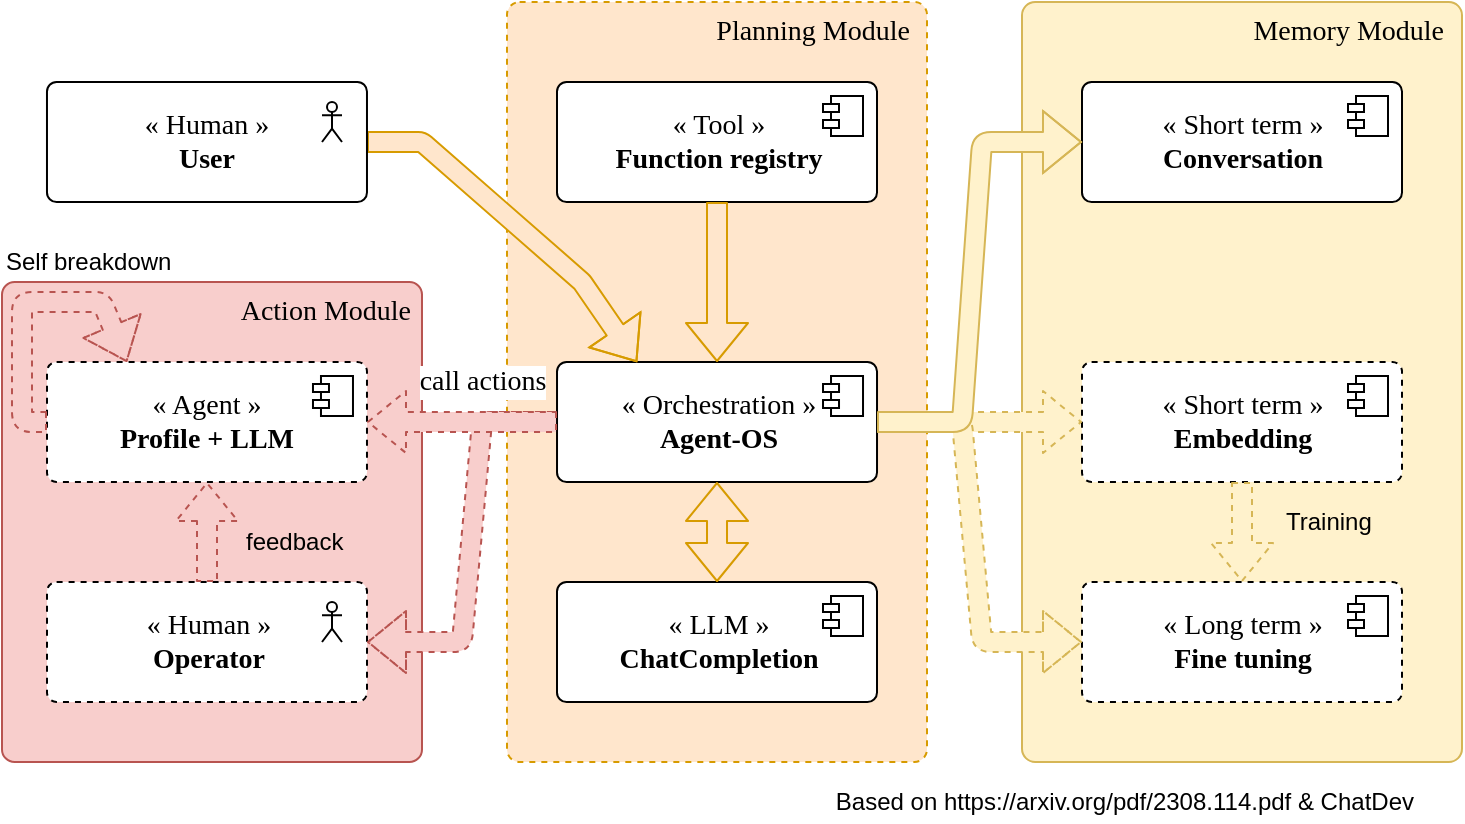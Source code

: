 <mxfile version="14.1.8" type="device"><diagram id="KKjEytpMsuTOIKqDmaXg" name="AgentOS"><mxGraphModel dx="1018" dy="676" grid="1" gridSize="10" guides="1" tooltips="1" connect="1" arrows="1" fold="1" page="1" pageScale="1" pageWidth="827" pageHeight="1169" math="0" shadow="0"><root><mxCell id="0"/><mxCell id="1" parent="0"/><mxCell id="NriBAR6Cuu2IPYaDLODj-8" value="Planning Module&amp;nbsp;&amp;nbsp;" style="rounded=1;whiteSpace=wrap;html=1;dashed=1;verticalAlign=top;align=right;fontSize=14;fontFamily=Lexend;arcSize=3;fontSource=https%3A%2F%2Ffonts.googleapis.com%2Fcss%3Ffamily%3DLexend;fillColor=#ffe6cc;strokeColor=#d79b00;" parent="1" vertex="1"><mxGeometry x="272.5" y="70" width="210" height="380" as="geometry"/></mxCell><mxCell id="NriBAR6Cuu2IPYaDLODj-9" value="« Orchestration »&lt;br style=&quot;font-size: 14px&quot;&gt;&lt;b style=&quot;font-size: 14px&quot;&gt;Agent-OS&lt;/b&gt;" style="html=1;dropTarget=0;fontSize=14;fontFamily=Cabin;rounded=1;arcSize=8;fontSource=https%3A%2F%2Ffonts.googleapis.com%2Fcss%3Ffamily%3DCabin;" parent="1" vertex="1"><mxGeometry x="297.51" y="250" width="160" height="60" as="geometry"/></mxCell><mxCell id="NriBAR6Cuu2IPYaDLODj-10" value="" style="shape=component;jettyWidth=8;jettyHeight=4;fontSize=14;fontFamily=Cabin;fontSource=https%3A%2F%2Ffonts.googleapis.com%2Fcss%3Ffamily%3DCabin;" parent="NriBAR6Cuu2IPYaDLODj-9" vertex="1"><mxGeometry x="1" width="20" height="20" relative="1" as="geometry"><mxPoint x="-27" y="7" as="offset"/></mxGeometry></mxCell><mxCell id="NriBAR6Cuu2IPYaDLODj-14" value="Action Module&amp;nbsp;" style="rounded=1;whiteSpace=wrap;html=1;verticalAlign=top;align=right;fontSize=14;fontFamily=Lexend;arcSize=3;fontSource=https%3A%2F%2Ffonts.googleapis.com%2Fcss%3Ffamily%3DLexend;fillColor=#f8cecc;strokeColor=#b85450;" parent="1" vertex="1"><mxGeometry x="20" y="210" width="210" height="240" as="geometry"/></mxCell><mxCell id="NriBAR6Cuu2IPYaDLODj-15" value="« Human »&lt;br style=&quot;font-size: 14px&quot;&gt;&lt;b style=&quot;font-size: 14px&quot;&gt;Operator&lt;/b&gt;" style="html=1;dropTarget=0;fontSize=14;fontFamily=Cabin;rounded=1;arcSize=8;fontSource=https%3A%2F%2Ffonts.googleapis.com%2Fcss%3Ffamily%3DCabin;dashed=1;" parent="1" vertex="1"><mxGeometry x="42.5" y="360" width="160" height="60" as="geometry"/></mxCell><mxCell id="NriBAR6Cuu2IPYaDLODj-17" value="« Agent »&lt;br&gt;&lt;b&gt;Profile + LLM&lt;/b&gt;" style="html=1;dropTarget=0;fontSize=14;fontFamily=Cabin;rounded=1;arcSize=8;fontSource=https%3A%2F%2Ffonts.googleapis.com%2Fcss%3Ffamily%3DCabin;dashed=1;" parent="1" vertex="1"><mxGeometry x="42.5" y="250" width="159.99" height="60" as="geometry"/></mxCell><mxCell id="NriBAR6Cuu2IPYaDLODj-18" value="" style="shape=component;jettyWidth=8;jettyHeight=4;fontSize=14;fontFamily=Cabin;fontSource=https%3A%2F%2Ffonts.googleapis.com%2Fcss%3Ffamily%3DCabin;" parent="NriBAR6Cuu2IPYaDLODj-17" vertex="1"><mxGeometry x="1" width="20" height="20" relative="1" as="geometry"><mxPoint x="-27" y="7" as="offset"/></mxGeometry></mxCell><mxCell id="NriBAR6Cuu2IPYaDLODj-19" value="" style="shape=flexArrow;endArrow=none;html=1;strokeWidth=1;strokeColor=#b85450;fontSize=14;fontFamily=Cabin;fillColor=#f8cecc;fontSource=https%3A%2F%2Ffonts.googleapis.com%2Fcss%3Ffamily%3DCabin;entryX=0.5;entryY=0;entryDx=0;entryDy=0;startArrow=block;endFill=0;dashed=1;" parent="1" source="NriBAR6Cuu2IPYaDLODj-17" target="NriBAR6Cuu2IPYaDLODj-15" edge="1"><mxGeometry width="50" height="50" relative="1" as="geometry"><mxPoint x="125.006" y="470" as="sourcePoint"/><mxPoint x="125.01" y="410" as="targetPoint"/><Array as="points"/></mxGeometry></mxCell><mxCell id="NriBAR6Cuu2IPYaDLODj-22" value="Memory Module&amp;nbsp;&amp;nbsp;" style="rounded=1;whiteSpace=wrap;html=1;verticalAlign=top;align=right;fontSize=14;fontFamily=Lexend;arcSize=3;fontSource=https%3A%2F%2Ffonts.googleapis.com%2Fcss%3Ffamily%3DLexend;fillColor=#fff2cc;strokeColor=#d6b656;" parent="1" vertex="1"><mxGeometry x="530" y="70" width="220" height="380" as="geometry"/></mxCell><mxCell id="NriBAR6Cuu2IPYaDLODj-23" value="« Short term »&lt;br style=&quot;font-size: 14px&quot;&gt;&lt;b style=&quot;font-size: 14px&quot;&gt;Embedding&lt;/b&gt;" style="html=1;dropTarget=0;fontSize=14;fontFamily=Cabin;rounded=1;arcSize=8;fontSource=https%3A%2F%2Ffonts.googleapis.com%2Fcss%3Ffamily%3DCabin;dashed=1;" parent="1" vertex="1"><mxGeometry x="560" y="250" width="160" height="60" as="geometry"/></mxCell><mxCell id="NriBAR6Cuu2IPYaDLODj-24" value="" style="shape=component;jettyWidth=8;jettyHeight=4;fontSize=14;fontFamily=Cabin;fontSource=https%3A%2F%2Ffonts.googleapis.com%2Fcss%3Ffamily%3DCabin;" parent="NriBAR6Cuu2IPYaDLODj-23" vertex="1"><mxGeometry x="1" width="20" height="20" relative="1" as="geometry"><mxPoint x="-27" y="7" as="offset"/></mxGeometry></mxCell><mxCell id="NriBAR6Cuu2IPYaDLODj-34" value="Based on&amp;nbsp;https://arxiv.org/pdf/2308.114.pdf &amp;amp; ChatDev" style="text;html=1;strokeColor=none;fillColor=none;align=right;verticalAlign=middle;whiteSpace=wrap;rounded=0;" parent="1" vertex="1"><mxGeometry x="390" y="460" width="337.5" height="20" as="geometry"/></mxCell><mxCell id="NriBAR6Cuu2IPYaDLODj-35" value="" style="shape=flexArrow;endArrow=classic;html=1;strokeWidth=1;strokeColor=#b85450;fontSize=14;fontFamily=Cabin;fillColor=#f8cecc;fontSource=https%3A%2F%2Ffonts.googleapis.com%2Fcss%3Ffamily%3DCabin;dashed=1;" parent="1" source="NriBAR6Cuu2IPYaDLODj-9" target="NriBAR6Cuu2IPYaDLODj-15" edge="1"><mxGeometry width="50" height="50" relative="1" as="geometry"><mxPoint x="467.51" y="300" as="sourcePoint"/><mxPoint x="550" y="300" as="targetPoint"/><Array as="points"><mxPoint x="260" y="280"/><mxPoint x="250" y="390"/></Array></mxGeometry></mxCell><mxCell id="NriBAR6Cuu2IPYaDLODj-38" value="« Long term »&lt;br style=&quot;font-size: 14px&quot;&gt;&lt;b style=&quot;font-size: 14px&quot;&gt;Fine tuning&lt;/b&gt;" style="html=1;dropTarget=0;fontSize=14;fontFamily=Cabin;rounded=1;arcSize=8;fontSource=https%3A%2F%2Ffonts.googleapis.com%2Fcss%3Ffamily%3DCabin;dashed=1;" parent="1" vertex="1"><mxGeometry x="560" y="360" width="160" height="60" as="geometry"/></mxCell><mxCell id="NriBAR6Cuu2IPYaDLODj-39" value="" style="shape=component;jettyWidth=8;jettyHeight=4;fontSize=14;fontFamily=Cabin;fontSource=https%3A%2F%2Ffonts.googleapis.com%2Fcss%3Ffamily%3DCabin;" parent="NriBAR6Cuu2IPYaDLODj-38" vertex="1"><mxGeometry x="1" width="20" height="20" relative="1" as="geometry"><mxPoint x="-27" y="7" as="offset"/></mxGeometry></mxCell><mxCell id="I7Vsw4wg8cfx2XiglMDn-1" value="" style="shape=flexArrow;endArrow=classic;html=1;strokeWidth=1;strokeColor=#d6b656;fontSize=14;fontFamily=Cabin;fillColor=#fff2cc;fontSource=https%3A%2F%2Ffonts.googleapis.com%2Fcss%3Ffamily%3DCabin;exitX=0.5;exitY=1;exitDx=0;exitDy=0;dashed=1;" parent="1" source="NriBAR6Cuu2IPYaDLODj-23" target="NriBAR6Cuu2IPYaDLODj-38" edge="1"><mxGeometry width="50" height="50" relative="1" as="geometry"><mxPoint x="1139.997" y="330" as="sourcePoint"/><mxPoint x="1140" y="360" as="targetPoint"/><Array as="points"/></mxGeometry></mxCell><mxCell id="I7Vsw4wg8cfx2XiglMDn-2" value="Training" style="text;html=1;strokeColor=none;fillColor=none;align=left;verticalAlign=middle;whiteSpace=wrap;rounded=0;" parent="1" vertex="1"><mxGeometry x="660" y="320" width="90" height="20" as="geometry"/></mxCell><mxCell id="I7Vsw4wg8cfx2XiglMDn-3" value="" style="shape=flexArrow;endArrow=classic;html=1;strokeWidth=1;strokeColor=#b85450;fontSize=14;fontFamily=Cabin;fillColor=#f8cecc;fontSource=https%3A%2F%2Ffonts.googleapis.com%2Fcss%3Ffamily%3DCabin;entryX=0.25;entryY=0;entryDx=0;entryDy=0;exitX=0;exitY=0.5;exitDx=0;exitDy=0;dashed=1;" parent="1" source="NriBAR6Cuu2IPYaDLODj-17" target="NriBAR6Cuu2IPYaDLODj-17" edge="1"><mxGeometry width="50" height="50" relative="1" as="geometry"><mxPoint x="32.5" y="150" as="sourcePoint"/><mxPoint x="114.99" y="150" as="targetPoint"/><Array as="points"><mxPoint x="30" y="280"/><mxPoint x="30" y="220"/><mxPoint x="70" y="220"/></Array></mxGeometry></mxCell><mxCell id="I7Vsw4wg8cfx2XiglMDn-4" value="Self breakdown" style="text;html=1;strokeColor=none;fillColor=none;align=left;verticalAlign=middle;whiteSpace=wrap;rounded=0;" parent="1" vertex="1"><mxGeometry x="20" y="190" width="90" height="20" as="geometry"/></mxCell><mxCell id="I7Vsw4wg8cfx2XiglMDn-5" value="feedback" style="text;html=1;strokeColor=none;fillColor=none;align=left;verticalAlign=middle;whiteSpace=wrap;rounded=0;" parent="1" vertex="1"><mxGeometry x="140" y="330" width="90" height="20" as="geometry"/></mxCell><mxCell id="2AzZhbxETrJFGER5RwOO-1" value="« Tool »&lt;br style=&quot;font-size: 14px&quot;&gt;&lt;b style=&quot;font-size: 14px&quot;&gt;Function registry&lt;/b&gt;" style="html=1;dropTarget=0;fontSize=14;fontFamily=Cabin;rounded=1;arcSize=8;fontSource=https%3A%2F%2Ffonts.googleapis.com%2Fcss%3Ffamily%3DCabin;" vertex="1" parent="1"><mxGeometry x="297.5" y="110" width="160" height="60" as="geometry"/></mxCell><mxCell id="2AzZhbxETrJFGER5RwOO-2" value="" style="shape=component;jettyWidth=8;jettyHeight=4;fontSize=14;fontFamily=Cabin;fontSource=https%3A%2F%2Ffonts.googleapis.com%2Fcss%3Ffamily%3DCabin;" vertex="1" parent="2AzZhbxETrJFGER5RwOO-1"><mxGeometry x="1" width="20" height="20" relative="1" as="geometry"><mxPoint x="-27" y="7" as="offset"/></mxGeometry></mxCell><mxCell id="2AzZhbxETrJFGER5RwOO-3" value="" style="shape=flexArrow;endArrow=classic;html=1;strokeWidth=1;strokeColor=#d79b00;fontSize=14;fontFamily=Cabin;fillColor=#ffe6cc;fontSource=https%3A%2F%2Ffonts.googleapis.com%2Fcss%3Ffamily%3DCabin;" edge="1" parent="1" source="2AzZhbxETrJFGER5RwOO-1" target="NriBAR6Cuu2IPYaDLODj-9"><mxGeometry width="50" height="50" relative="1" as="geometry"><mxPoint x="467.51" y="290" as="sourcePoint"/><mxPoint x="550" y="290" as="targetPoint"/><Array as="points"/></mxGeometry></mxCell><mxCell id="2AzZhbxETrJFGER5RwOO-4" value="« LLM »&lt;br style=&quot;font-size: 14px&quot;&gt;&lt;b&gt;ChatCompletion&lt;/b&gt;" style="html=1;dropTarget=0;fontSize=14;fontFamily=Cabin;rounded=1;arcSize=8;fontSource=https%3A%2F%2Ffonts.googleapis.com%2Fcss%3Ffamily%3DCabin;" vertex="1" parent="1"><mxGeometry x="297.5" y="360" width="160" height="60" as="geometry"/></mxCell><mxCell id="2AzZhbxETrJFGER5RwOO-5" value="" style="shape=component;jettyWidth=8;jettyHeight=4;fontSize=14;fontFamily=Cabin;fontSource=https%3A%2F%2Ffonts.googleapis.com%2Fcss%3Ffamily%3DCabin;" vertex="1" parent="2AzZhbxETrJFGER5RwOO-4"><mxGeometry x="1" width="20" height="20" relative="1" as="geometry"><mxPoint x="-27" y="7" as="offset"/></mxGeometry></mxCell><mxCell id="2AzZhbxETrJFGER5RwOO-6" value="" style="shape=flexArrow;endArrow=classic;html=1;strokeWidth=1;strokeColor=#d79b00;fontSize=14;fontFamily=Cabin;fillColor=#ffe6cc;fontSource=https%3A%2F%2Ffonts.googleapis.com%2Fcss%3Ffamily%3DCabin;startArrow=block;" edge="1" parent="1" source="NriBAR6Cuu2IPYaDLODj-9" target="2AzZhbxETrJFGER5RwOO-4"><mxGeometry width="50" height="50" relative="1" as="geometry"><mxPoint x="387.5" y="370" as="sourcePoint"/><mxPoint x="387.51" y="330" as="targetPoint"/><Array as="points"/></mxGeometry></mxCell><mxCell id="2AzZhbxETrJFGER5RwOO-7" value="« Short term »&lt;br style=&quot;font-size: 14px&quot;&gt;&lt;b style=&quot;font-size: 14px&quot;&gt;Conversation&lt;/b&gt;" style="html=1;dropTarget=0;fontSize=14;fontFamily=Cabin;rounded=1;arcSize=8;fontSource=https%3A%2F%2Ffonts.googleapis.com%2Fcss%3Ffamily%3DCabin;" vertex="1" parent="1"><mxGeometry x="560" y="110" width="160" height="60" as="geometry"/></mxCell><mxCell id="2AzZhbxETrJFGER5RwOO-8" value="" style="shape=component;jettyWidth=8;jettyHeight=4;fontSize=14;fontFamily=Cabin;fontSource=https%3A%2F%2Ffonts.googleapis.com%2Fcss%3Ffamily%3DCabin;" vertex="1" parent="2AzZhbxETrJFGER5RwOO-7"><mxGeometry x="1" width="20" height="20" relative="1" as="geometry"><mxPoint x="-27" y="7" as="offset"/></mxGeometry></mxCell><mxCell id="2AzZhbxETrJFGER5RwOO-9" value="" style="shape=flexArrow;endArrow=classic;html=1;strokeWidth=1;strokeColor=#d6b656;fontSize=14;fontFamily=Cabin;fillColor=#fff2cc;fontSource=https%3A%2F%2Ffonts.googleapis.com%2Fcss%3Ffamily%3DCabin;dashed=1;" edge="1" parent="1" source="NriBAR6Cuu2IPYaDLODj-9" target="NriBAR6Cuu2IPYaDLODj-23"><mxGeometry width="50" height="50" relative="1" as="geometry"><mxPoint x="308" y="280" as="sourcePoint"/><mxPoint x="220" y="290" as="targetPoint"/><Array as="points"/></mxGeometry></mxCell><mxCell id="NriBAR6Cuu2IPYaDLODj-42" value="" style="shape=flexArrow;endArrow=classic;html=1;strokeWidth=1;strokeColor=#d6b656;fontSize=14;fontFamily=Cabin;fillColor=#fff2cc;fontSource=https%3A%2F%2Ffonts.googleapis.com%2Fcss%3Ffamily%3DCabin;dashed=1;" parent="1" source="NriBAR6Cuu2IPYaDLODj-9" target="NriBAR6Cuu2IPYaDLODj-38" edge="1"><mxGeometry width="50" height="50" relative="1" as="geometry"><mxPoint x="360" y="390" as="sourcePoint"/><mxPoint x="442.49" y="480" as="targetPoint"/><Array as="points"><mxPoint x="500" y="280"/><mxPoint x="510" y="390"/></Array></mxGeometry></mxCell><mxCell id="NriBAR6Cuu2IPYaDLODj-41" value="" style="shape=flexArrow;endArrow=classic;html=1;strokeWidth=1;strokeColor=#d6b656;fontSize=14;fontFamily=Cabin;fillColor=#fff2cc;fontSource=https%3A%2F%2Ffonts.googleapis.com%2Fcss%3Ffamily%3DCabin;" parent="1" source="NriBAR6Cuu2IPYaDLODj-9" target="2AzZhbxETrJFGER5RwOO-7" edge="1"><mxGeometry width="50" height="50" relative="1" as="geometry"><mxPoint x="360" y="380" as="sourcePoint"/><mxPoint x="442.49" y="380" as="targetPoint"/><Array as="points"><mxPoint x="500" y="280"/><mxPoint x="510" y="140"/></Array></mxGeometry></mxCell><mxCell id="2AzZhbxETrJFGER5RwOO-21" value="" style="shape=flexArrow;endArrow=classic;html=1;strokeWidth=1;strokeColor=#d79b00;fontSize=14;fontFamily=Cabin;fillColor=#ffe6cc;fontSource=https%3A%2F%2Ffonts.googleapis.com%2Fcss%3Ffamily%3DCabin;entryX=0.25;entryY=0;entryDx=0;entryDy=0;exitX=1;exitY=0.5;exitDx=0;exitDy=0;" edge="1" parent="1" source="2AzZhbxETrJFGER5RwOO-22" target="NriBAR6Cuu2IPYaDLODj-9"><mxGeometry width="50" height="50" relative="1" as="geometry"><mxPoint x="202.5" y="146.362" as="sourcePoint"/><mxPoint x="300" y="249" as="targetPoint"/><Array as="points"><mxPoint x="230" y="140"/><mxPoint x="310" y="210"/></Array></mxGeometry></mxCell><mxCell id="2AzZhbxETrJFGER5RwOO-22" value="« Human »&lt;br style=&quot;font-size: 14px&quot;&gt;&lt;b style=&quot;font-size: 14px&quot;&gt;User&lt;/b&gt;" style="html=1;dropTarget=0;fontSize=14;fontFamily=Cabin;rounded=1;arcSize=8;fontSource=https%3A%2F%2Ffonts.googleapis.com%2Fcss%3Ffamily%3DCabin;" vertex="1" parent="1"><mxGeometry x="42.49" y="110" width="160" height="60" as="geometry"/></mxCell><mxCell id="2AzZhbxETrJFGER5RwOO-24" value="" style="shape=umlActor;verticalLabelPosition=bottom;verticalAlign=top;html=1;outlineConnect=0;align=right;" vertex="1" parent="1"><mxGeometry x="180" y="120" width="10" height="20" as="geometry"/></mxCell><mxCell id="2AzZhbxETrJFGER5RwOO-25" value="" style="shape=umlActor;verticalLabelPosition=bottom;verticalAlign=top;html=1;outlineConnect=0;align=right;" vertex="1" parent="1"><mxGeometry x="180" y="370" width="10" height="20" as="geometry"/></mxCell><mxCell id="NriBAR6Cuu2IPYaDLODj-32" value="call actions" style="shape=flexArrow;endArrow=classic;html=1;strokeWidth=1;strokeColor=#b85450;fontSize=14;fontFamily=Cabin;fillColor=#f8cecc;fontSource=https%3A%2F%2Ffonts.googleapis.com%2Fcss%3Ffamily%3DCabin;dashed=1;" parent="1" source="NriBAR6Cuu2IPYaDLODj-9" target="NriBAR6Cuu2IPYaDLODj-17" edge="1"><mxGeometry x="-0.21" y="-20" width="50" height="50" relative="1" as="geometry"><mxPoint x="380.003" y="492.25" as="sourcePoint"/><mxPoint x="640.01" y="400" as="targetPoint"/><Array as="points"/><mxPoint as="offset"/></mxGeometry></mxCell></root></mxGraphModel></diagram></mxfile>